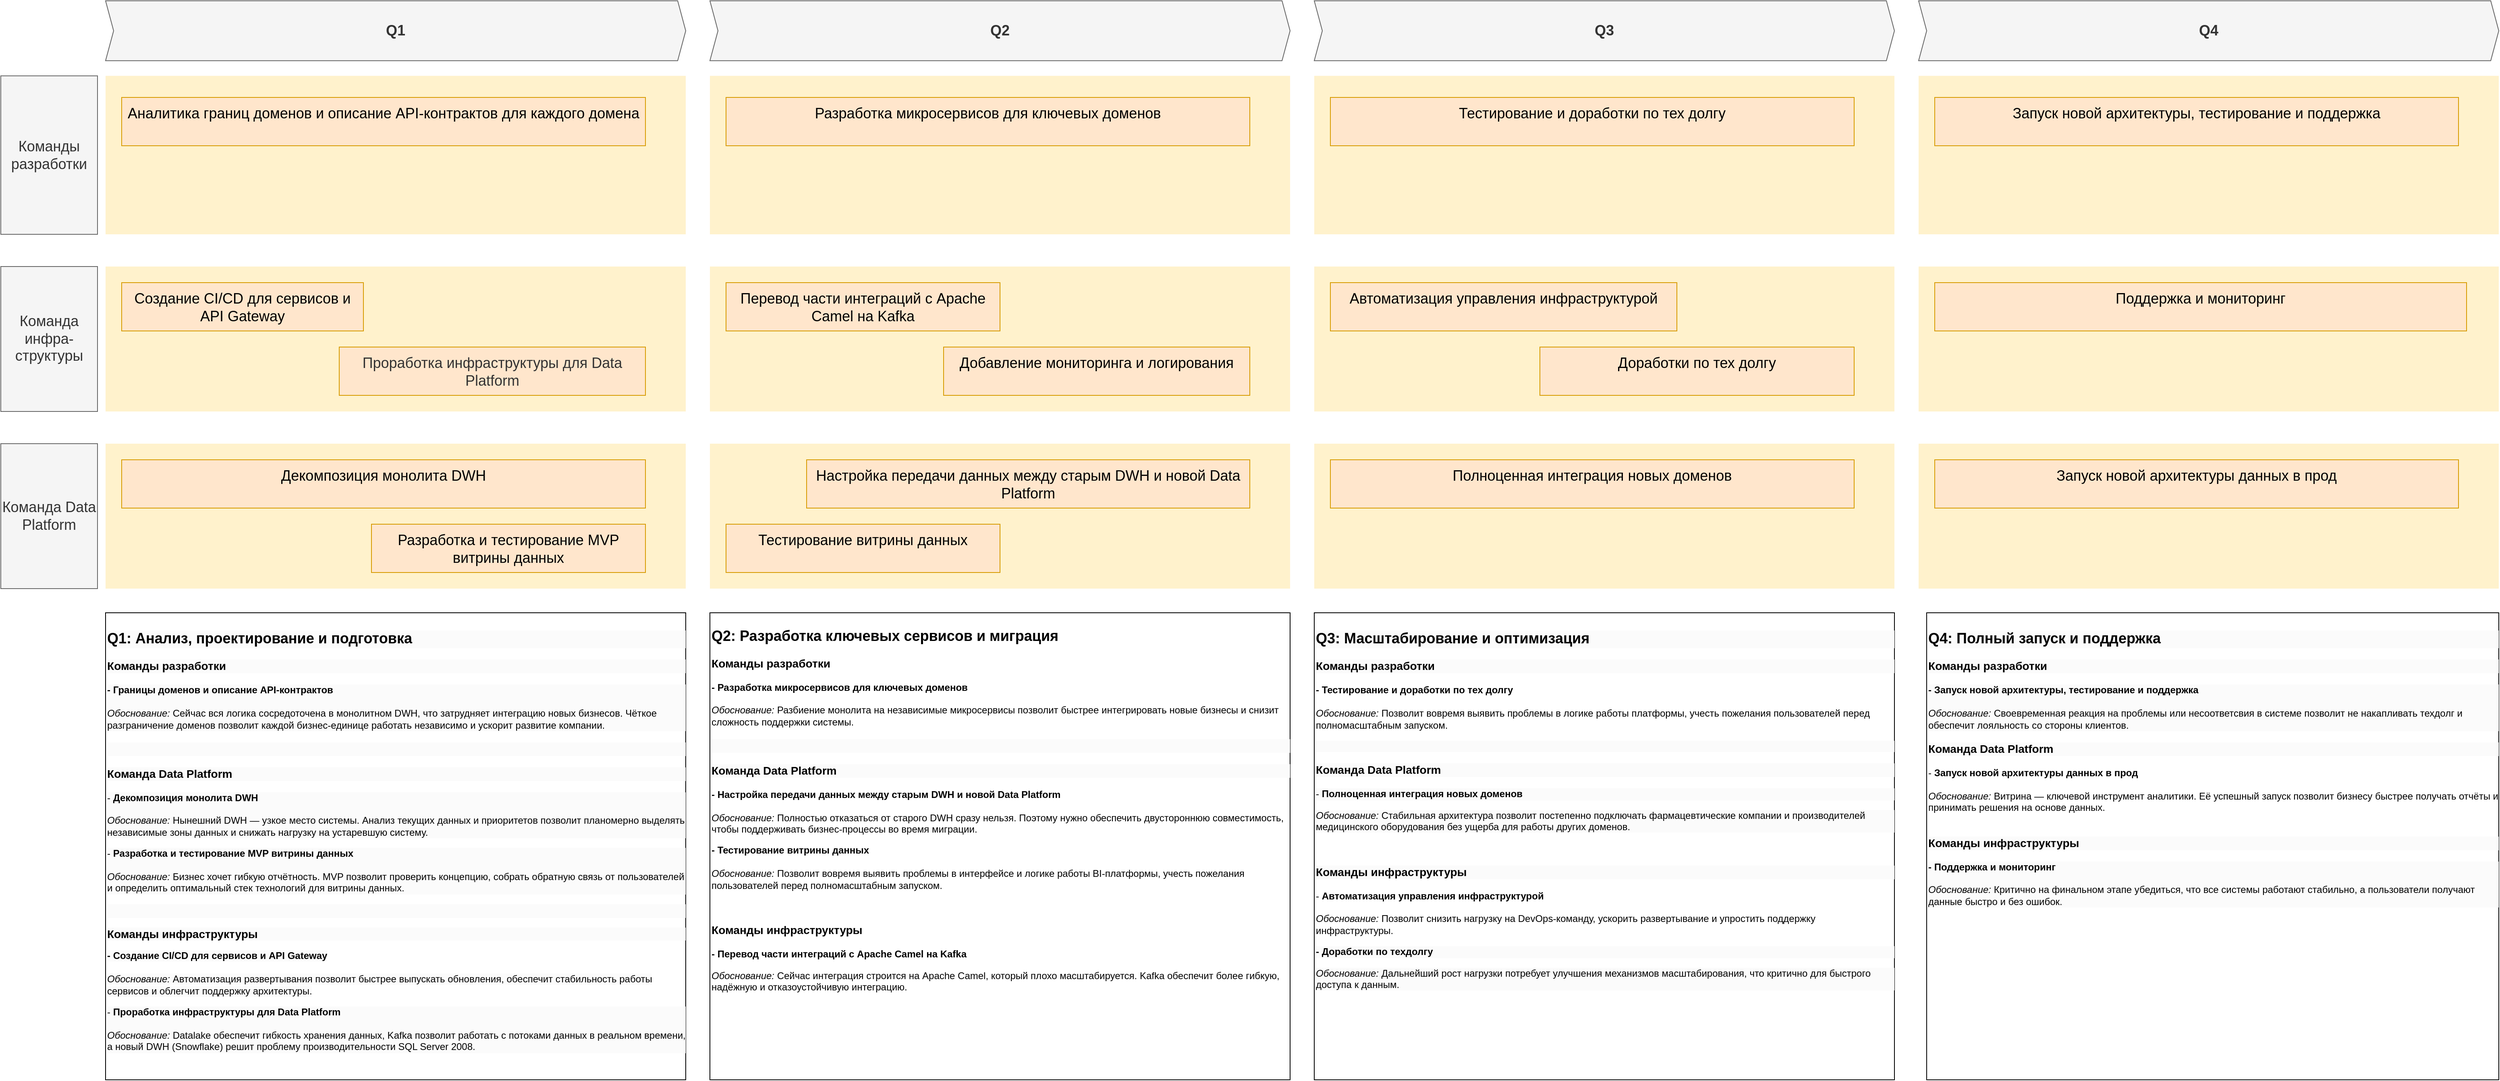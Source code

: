 <mxfile version="26.0.4" pages="2">
  <diagram id="1zcTAVt1k4KSup7FvAfL" name="Roadmap">
    <mxGraphModel dx="5374" dy="3606" grid="1" gridSize="10" guides="1" tooltips="1" connect="1" arrows="1" fold="1" page="1" pageScale="1" pageWidth="3300" pageHeight="2339" math="0" shadow="0">
      <root>
        <mxCell id="3D7FDG2aXA9G618_Kong-0" />
        <mxCell id="3D7FDG2aXA9G618_Kong-1" parent="3D7FDG2aXA9G618_Kong-0" />
        <mxCell id="wGroBH12Sy7-OgBsN0fJ-2" value="" style="shape=rect;fillColor=#fff2cc;strokeColor=none;fontSize=24;html=1;whiteSpace=wrap;align=left;verticalAlign=top;spacing=5;rounded=0;" parent="3D7FDG2aXA9G618_Kong-1" vertex="1">
          <mxGeometry x="-3070" y="-1940" width="720" height="180" as="geometry" />
        </mxCell>
        <mxCell id="wGroBH12Sy7-OgBsN0fJ-4" value="" style="shape=rect;fillColor=#fff2cc;strokeColor=none;fontSize=24;html=1;whiteSpace=wrap;align=left;verticalAlign=top;spacing=5;rounded=0;" parent="3D7FDG2aXA9G618_Kong-1" vertex="1">
          <mxGeometry x="-3070" y="-2176.8" width="720" height="196.8" as="geometry" />
        </mxCell>
        <mxCell id="wGroBH12Sy7-OgBsN0fJ-5" value="&lt;font style=&quot;font-size: 18px;&quot;&gt;&lt;span class=&quot;notion-enable-hover&quot; data-token-index=&quot;0&quot; style=&quot;&quot;&gt;Аналитика&amp;nbsp;&lt;/span&gt;границ доменов и описание API-контрактов для каждого домена&lt;/font&gt;" style="shape=rect;fillColor=#ffe6cc;strokeColor=#d79b00;fontSize=18;html=1;whiteSpace=wrap;align=center;verticalAlign=top;spacing=5;rounded=0;" parent="3D7FDG2aXA9G618_Kong-1" vertex="1">
          <mxGeometry x="-3050" y="-2150" width="650" height="60" as="geometry" />
        </mxCell>
        <mxCell id="wGroBH12Sy7-OgBsN0fJ-7" value="Команды разработки" style="rounded=0;whiteSpace=wrap;html=1;fillColor=#f5f5f5;fontColor=#333333;strokeColor=#666666;fontSize=18;" parent="3D7FDG2aXA9G618_Kong-1" vertex="1">
          <mxGeometry x="-3200" y="-2176.8" width="120" height="196.8" as="geometry" />
        </mxCell>
        <mxCell id="wGroBH12Sy7-OgBsN0fJ-8" value="Команда инфра-структуры" style="rounded=0;whiteSpace=wrap;html=1;fillColor=#f5f5f5;fontColor=#333333;strokeColor=#666666;fontSize=18;" parent="3D7FDG2aXA9G618_Kong-1" vertex="1">
          <mxGeometry x="-3200" y="-1940" width="120" height="180" as="geometry" />
        </mxCell>
        <mxCell id="wGroBH12Sy7-OgBsN0fJ-9" value="Q1" style="shape=step;perimeter=stepPerimeter;whiteSpace=wrap;html=1;fixedSize=1;size=10;fillColor=#f5f5f5;strokeColor=#666666;fontSize=18;fontStyle=1;align=center;rounded=0;fontColor=#333333;" parent="3D7FDG2aXA9G618_Kong-1" vertex="1">
          <mxGeometry x="-3070" y="-2270" width="720" height="74.4" as="geometry" />
        </mxCell>
        <mxCell id="wGroBH12Sy7-OgBsN0fJ-11" value="&lt;span style=&quot;text-align: left;&quot;&gt;&lt;font style=&quot;font-size: 18px;&quot;&gt;Создание CI/CD для сервисов и API Gateway&lt;/font&gt;&lt;/span&gt;" style="shape=rect;fillColor=#ffe6cc;strokeColor=#d79b00;fontSize=18;html=1;whiteSpace=wrap;align=center;verticalAlign=top;spacing=5;rounded=0;" parent="3D7FDG2aXA9G618_Kong-1" vertex="1">
          <mxGeometry x="-3050" y="-1920" width="300" height="60" as="geometry" />
        </mxCell>
        <mxCell id="sVz1z0c3d2uIkkZTd4Aw-2" value="Команда Data Platform" style="rounded=0;whiteSpace=wrap;html=1;fillColor=#f5f5f5;fontColor=#333333;strokeColor=#666666;fontSize=18;" vertex="1" parent="3D7FDG2aXA9G618_Kong-1">
          <mxGeometry x="-3200" y="-1720" width="120" height="180" as="geometry" />
        </mxCell>
        <mxCell id="sVz1z0c3d2uIkkZTd4Aw-6" value="" style="shape=rect;fillColor=#fff2cc;strokeColor=none;fontSize=24;html=1;whiteSpace=wrap;align=left;verticalAlign=top;spacing=5;rounded=0;" vertex="1" parent="3D7FDG2aXA9G618_Kong-1">
          <mxGeometry x="-3070" y="-1720" width="720" height="180" as="geometry" />
        </mxCell>
        <mxCell id="sVz1z0c3d2uIkkZTd4Aw-8" value="&lt;p&gt;&lt;strong style=&quot;background-color: transparent; color: light-dark(rgb(0, 0, 0), rgb(255, 255, 255));&quot;&gt;&lt;font style=&quot;font-size: 18px;&quot;&gt;Q2: Разработка ключевых сервисов и миграция&lt;/font&gt;&lt;/strong&gt;&lt;br&gt;&lt;/p&gt;&lt;h3&gt;&lt;strong&gt;Команды разработки&lt;/strong&gt;&lt;/h3&gt;&lt;p&gt;&lt;strong&gt;- Разработка микросервисов для ключевых доменов&lt;/strong&gt;&lt;br&gt;&lt;br&gt;&lt;em&gt;Обоснование:&lt;/em&gt; Разбиение монолита на независимые микросервисы позволит быстрее интегрировать новые бизнесы и снизит сложность поддержки системы.&lt;/p&gt;&lt;h3 style=&quot;color: rgb(0, 0, 0); background-color: rgb(251, 251, 251);&quot;&gt;&lt;strong&gt;&lt;br&gt;&lt;/strong&gt;&lt;/h3&gt;&lt;h3 style=&quot;color: rgb(0, 0, 0); background-color: rgb(251, 251, 251);&quot;&gt;&lt;strong&gt;Команда Data Platform&lt;/strong&gt;&lt;/h3&gt;&lt;p&gt;&lt;b&gt;- Настройка передачи данных между старым DWH и новой Data Platform&lt;/b&gt;&lt;br&gt;&lt;br&gt;&lt;em&gt;Обоснование:&lt;/em&gt; Полностью отказаться от старого DWH сразу нельзя. Поэтому нужно обеспечить двустороннюю совместимость, чтобы поддерживать бизнес-процессы во время миграции.&lt;/p&gt;&lt;p&gt;&lt;b&gt;- Т&lt;/b&gt;&lt;strong&gt;естирование витрины данных&lt;/strong&gt;&lt;br&gt;&lt;br&gt;&lt;em&gt;Обоснование:&lt;/em&gt; Позволит вовремя выявить проблемы в интерфейсе и логике работы BI-платформы, учесть пожелания пользователей перед полномасштабным запуском.&lt;/p&gt;&lt;br&gt;&lt;h3&gt;&lt;strong&gt;Команды инфраструктуры&lt;/strong&gt;&lt;/h3&gt;&lt;p&gt;&lt;b&gt;&lt;font style=&quot;font-size: 12px;&quot;&gt;&lt;span style=&quot;background-color: transparent; color: light-dark(rgb(0, 0, 0), rgb(255, 255, 255));&quot;&gt;-&amp;nbsp;&lt;/span&gt;&lt;span style=&quot;text-align: center; background-color: transparent; color: light-dark(rgb(0, 0, 0), rgb(255, 255, 255));&quot;&gt;Перевод части интеграций с Apache Camel на Kafka&lt;/span&gt;&lt;/font&gt;&lt;/b&gt;&lt;br&gt;&lt;/p&gt;&lt;p&gt;&lt;em&gt;Обоснование:&lt;/em&gt; Сейчас интеграция строится на Apache Camel, который плохо масштабируется. Kafka обеспечит более гибкую, надёжную и отказоустойчивую интеграцию.&lt;br&gt;&lt;/p&gt;" style="text;whiteSpace=wrap;html=1;fillColor=default;strokeColor=default;" vertex="1" parent="3D7FDG2aXA9G618_Kong-1">
          <mxGeometry x="-2320" y="-1510" width="720" height="580" as="geometry" />
        </mxCell>
        <mxCell id="sVz1z0c3d2uIkkZTd4Aw-10" value="&lt;span style=&quot;text-align: left;&quot;&gt;&lt;font style=&quot;font-size: 18px;&quot;&gt;Разработка и тестирование MVP витрины данных&lt;/font&gt;&lt;/span&gt;" style="shape=rect;fillColor=#ffe6cc;strokeColor=#d79b00;fontSize=18;html=1;whiteSpace=wrap;align=center;verticalAlign=top;spacing=5;rounded=0;" vertex="1" parent="3D7FDG2aXA9G618_Kong-1">
          <mxGeometry x="-2740" y="-1620" width="340" height="60" as="geometry" />
        </mxCell>
        <mxCell id="sVz1z0c3d2uIkkZTd4Aw-11" value="&lt;span style=&quot;text-align: left;&quot;&gt;&lt;font style=&quot;font-size: 18px;&quot;&gt;Декомпозиция монолита DWH&lt;/font&gt;&lt;/span&gt;" style="shape=rect;fillColor=#ffe6cc;strokeColor=#d79b00;fontSize=18;html=1;whiteSpace=wrap;align=center;verticalAlign=top;spacing=5;rounded=0;" vertex="1" parent="3D7FDG2aXA9G618_Kong-1">
          <mxGeometry x="-3050" y="-1700" width="650" height="60" as="geometry" />
        </mxCell>
        <mxCell id="sVz1z0c3d2uIkkZTd4Aw-12" value="&lt;span style=&quot;color: rgb(51, 51, 51);&quot;&gt;Проработка инфраструктуры для Data Platform&lt;/span&gt;" style="shape=rect;fillColor=#ffe6cc;strokeColor=#d79b00;fontSize=18;html=1;whiteSpace=wrap;align=center;verticalAlign=top;spacing=5;rounded=0;" vertex="1" parent="3D7FDG2aXA9G618_Kong-1">
          <mxGeometry x="-2780" y="-1840" width="380" height="60" as="geometry" />
        </mxCell>
        <mxCell id="sVz1z0c3d2uIkkZTd4Aw-13" value="" style="shape=rect;fillColor=#fff2cc;strokeColor=none;fontSize=24;html=1;whiteSpace=wrap;align=left;verticalAlign=top;spacing=5;rounded=0;" vertex="1" parent="3D7FDG2aXA9G618_Kong-1">
          <mxGeometry x="-2320" y="-1940" width="720" height="180" as="geometry" />
        </mxCell>
        <mxCell id="sVz1z0c3d2uIkkZTd4Aw-14" value="" style="shape=rect;fillColor=#fff2cc;strokeColor=none;fontSize=24;html=1;whiteSpace=wrap;align=left;verticalAlign=top;spacing=5;rounded=0;" vertex="1" parent="3D7FDG2aXA9G618_Kong-1">
          <mxGeometry x="-2320" y="-2176.8" width="720" height="196.8" as="geometry" />
        </mxCell>
        <mxCell id="sVz1z0c3d2uIkkZTd4Aw-15" value="&lt;font style=&quot;font-size: 18px;&quot;&gt;Разработка микросервисов для ключевых доменов&lt;/font&gt;" style="shape=rect;fillColor=#ffe6cc;strokeColor=#d79b00;fontSize=18;html=1;whiteSpace=wrap;align=center;verticalAlign=top;spacing=5;rounded=0;" vertex="1" parent="3D7FDG2aXA9G618_Kong-1">
          <mxGeometry x="-2300" y="-2150" width="650" height="60" as="geometry" />
        </mxCell>
        <mxCell id="sVz1z0c3d2uIkkZTd4Aw-16" value="Q2" style="shape=step;perimeter=stepPerimeter;whiteSpace=wrap;html=1;fixedSize=1;size=10;fillColor=#f5f5f5;strokeColor=#666666;fontSize=18;fontStyle=1;align=center;rounded=0;fontColor=#333333;" vertex="1" parent="3D7FDG2aXA9G618_Kong-1">
          <mxGeometry x="-2320" y="-2270" width="720" height="74.4" as="geometry" />
        </mxCell>
        <mxCell id="sVz1z0c3d2uIkkZTd4Aw-17" value="&lt;span style=&quot;background-color: transparent; color: light-dark(rgb(0, 0, 0), rgb(255, 255, 255));&quot;&gt;&lt;font&gt;Перевод части интеграций с Apache Camel на Kafka&lt;/font&gt;&lt;/span&gt;" style="shape=rect;fillColor=#ffe6cc;strokeColor=#d79b00;fontSize=18;html=1;whiteSpace=wrap;align=center;verticalAlign=top;spacing=5;rounded=0;" vertex="1" parent="3D7FDG2aXA9G618_Kong-1">
          <mxGeometry x="-2300" y="-1920" width="340" height="60" as="geometry" />
        </mxCell>
        <mxCell id="sVz1z0c3d2uIkkZTd4Aw-18" value="" style="shape=rect;fillColor=#fff2cc;strokeColor=none;fontSize=24;html=1;whiteSpace=wrap;align=left;verticalAlign=top;spacing=5;rounded=0;" vertex="1" parent="3D7FDG2aXA9G618_Kong-1">
          <mxGeometry x="-2320" y="-1720" width="720" height="180" as="geometry" />
        </mxCell>
        <mxCell id="sVz1z0c3d2uIkkZTd4Aw-20" value="&lt;span style=&quot;background-color: transparent; color: light-dark(rgb(0, 0, 0), rgb(255, 255, 255));&quot;&gt;&lt;font style=&quot;font-size: 18px;&quot;&gt;Настройка передачи данных между старым DWH и новой Data Platform&lt;/font&gt;&lt;/span&gt;" style="shape=rect;fillColor=#ffe6cc;strokeColor=#d79b00;fontSize=18;html=1;whiteSpace=wrap;align=center;verticalAlign=top;spacing=5;rounded=0;" vertex="1" parent="3D7FDG2aXA9G618_Kong-1">
          <mxGeometry x="-2200" y="-1700" width="550" height="60" as="geometry" />
        </mxCell>
        <mxCell id="sVz1z0c3d2uIkkZTd4Aw-21" value="&lt;div style=&quot;text-align: left;&quot;&gt;&lt;span style=&quot;background-color: transparent; color: light-dark(rgb(0, 0, 0), rgb(255, 255, 255));&quot;&gt;&lt;font&gt;Добавление мониторинга и логирования&lt;/font&gt;&lt;/span&gt;&lt;/div&gt;" style="shape=rect;fillColor=#ffe6cc;strokeColor=#d79b00;fontSize=18;html=1;whiteSpace=wrap;align=center;verticalAlign=top;spacing=5;rounded=0;" vertex="1" parent="3D7FDG2aXA9G618_Kong-1">
          <mxGeometry x="-2030" y="-1840" width="380" height="60" as="geometry" />
        </mxCell>
        <mxCell id="sVz1z0c3d2uIkkZTd4Aw-22" value="" style="shape=rect;fillColor=#fff2cc;strokeColor=none;fontSize=24;html=1;whiteSpace=wrap;align=left;verticalAlign=top;spacing=5;rounded=0;" vertex="1" parent="3D7FDG2aXA9G618_Kong-1">
          <mxGeometry x="-1570" y="-1940" width="720" height="180" as="geometry" />
        </mxCell>
        <mxCell id="sVz1z0c3d2uIkkZTd4Aw-23" value="" style="shape=rect;fillColor=#fff2cc;strokeColor=none;fontSize=24;html=1;whiteSpace=wrap;align=left;verticalAlign=top;spacing=5;rounded=0;" vertex="1" parent="3D7FDG2aXA9G618_Kong-1">
          <mxGeometry x="-1570" y="-2176.8" width="720" height="196.8" as="geometry" />
        </mxCell>
        <mxCell id="sVz1z0c3d2uIkkZTd4Aw-24" value="Тестирование и доработки по тех долгу" style="shape=rect;fillColor=#ffe6cc;strokeColor=#d79b00;fontSize=18;html=1;whiteSpace=wrap;align=center;verticalAlign=top;spacing=5;rounded=0;" vertex="1" parent="3D7FDG2aXA9G618_Kong-1">
          <mxGeometry x="-1550" y="-2150" width="650" height="60" as="geometry" />
        </mxCell>
        <mxCell id="sVz1z0c3d2uIkkZTd4Aw-25" value="Q3" style="shape=step;perimeter=stepPerimeter;whiteSpace=wrap;html=1;fixedSize=1;size=10;fillColor=#f5f5f5;strokeColor=#666666;fontSize=18;fontStyle=1;align=center;rounded=0;fontColor=#333333;" vertex="1" parent="3D7FDG2aXA9G618_Kong-1">
          <mxGeometry x="-1570" y="-2270" width="720" height="74.4" as="geometry" />
        </mxCell>
        <mxCell id="sVz1z0c3d2uIkkZTd4Aw-26" value="&lt;font&gt;Автоматизация управления инфраструктурой&lt;/font&gt;" style="shape=rect;fillColor=#ffe6cc;strokeColor=#d79b00;fontSize=18;html=1;whiteSpace=wrap;align=center;verticalAlign=top;spacing=5;rounded=0;" vertex="1" parent="3D7FDG2aXA9G618_Kong-1">
          <mxGeometry x="-1550" y="-1920" width="430" height="60" as="geometry" />
        </mxCell>
        <mxCell id="sVz1z0c3d2uIkkZTd4Aw-27" value="" style="shape=rect;fillColor=#fff2cc;strokeColor=none;fontSize=24;html=1;whiteSpace=wrap;align=left;verticalAlign=top;spacing=5;rounded=0;" vertex="1" parent="3D7FDG2aXA9G618_Kong-1">
          <mxGeometry x="-1570" y="-1720" width="720" height="180" as="geometry" />
        </mxCell>
        <mxCell id="sVz1z0c3d2uIkkZTd4Aw-29" value="&lt;div style=&quot;&quot;&gt;&lt;span style=&quot;background-color: transparent; color: light-dark(rgb(0, 0, 0), rgb(255, 255, 255));&quot;&gt;&lt;font&gt;Полноценная интеграция новых доменов&lt;/font&gt;&lt;/span&gt;&lt;/div&gt;" style="shape=rect;fillColor=#ffe6cc;strokeColor=#d79b00;fontSize=18;html=1;whiteSpace=wrap;align=center;verticalAlign=top;spacing=5;rounded=0;" vertex="1" parent="3D7FDG2aXA9G618_Kong-1">
          <mxGeometry x="-1550" y="-1700" width="650" height="60" as="geometry" />
        </mxCell>
        <mxCell id="sVz1z0c3d2uIkkZTd4Aw-31" value="" style="shape=rect;fillColor=#fff2cc;strokeColor=none;fontSize=24;html=1;whiteSpace=wrap;align=left;verticalAlign=top;spacing=5;rounded=0;" vertex="1" parent="3D7FDG2aXA9G618_Kong-1">
          <mxGeometry x="-820" y="-1940" width="720" height="180" as="geometry" />
        </mxCell>
        <mxCell id="sVz1z0c3d2uIkkZTd4Aw-32" value="" style="shape=rect;fillColor=#fff2cc;strokeColor=none;fontSize=24;html=1;whiteSpace=wrap;align=left;verticalAlign=top;spacing=5;rounded=0;" vertex="1" parent="3D7FDG2aXA9G618_Kong-1">
          <mxGeometry x="-820" y="-2176.8" width="720" height="196.8" as="geometry" />
        </mxCell>
        <mxCell id="sVz1z0c3d2uIkkZTd4Aw-33" value="Запуск новой архитектуры, тестирование и поддержка" style="shape=rect;fillColor=#ffe6cc;strokeColor=#d79b00;fontSize=18;html=1;whiteSpace=wrap;align=center;verticalAlign=top;spacing=5;rounded=0;" vertex="1" parent="3D7FDG2aXA9G618_Kong-1">
          <mxGeometry x="-800" y="-2150" width="650" height="60" as="geometry" />
        </mxCell>
        <mxCell id="sVz1z0c3d2uIkkZTd4Aw-34" value="Q4" style="shape=step;perimeter=stepPerimeter;whiteSpace=wrap;html=1;fixedSize=1;size=10;fillColor=#f5f5f5;strokeColor=#666666;fontSize=18;fontStyle=1;align=center;rounded=0;fontColor=#333333;" vertex="1" parent="3D7FDG2aXA9G618_Kong-1">
          <mxGeometry x="-820" y="-2270" width="720" height="74.4" as="geometry" />
        </mxCell>
        <mxCell id="sVz1z0c3d2uIkkZTd4Aw-35" value="&lt;span style=&quot;text-align: left;&quot;&gt;&lt;font style=&quot;font-size: 18px;&quot;&gt;Поддержка и мониторинг&lt;/font&gt;&lt;/span&gt;" style="shape=rect;fillColor=#ffe6cc;strokeColor=#d79b00;fontSize=18;html=1;whiteSpace=wrap;align=center;verticalAlign=top;spacing=5;rounded=0;" vertex="1" parent="3D7FDG2aXA9G618_Kong-1">
          <mxGeometry x="-800" y="-1920" width="660" height="60" as="geometry" />
        </mxCell>
        <mxCell id="sVz1z0c3d2uIkkZTd4Aw-36" value="" style="shape=rect;fillColor=#fff2cc;strokeColor=none;fontSize=24;html=1;whiteSpace=wrap;align=left;verticalAlign=top;spacing=5;rounded=0;" vertex="1" parent="3D7FDG2aXA9G618_Kong-1">
          <mxGeometry x="-820" y="-1720" width="720" height="180" as="geometry" />
        </mxCell>
        <mxCell id="sVz1z0c3d2uIkkZTd4Aw-38" value="&lt;span style=&quot;text-align: left;&quot;&gt;&lt;font style=&quot;font-size: 18px;&quot;&gt;Запуск новой архитектуры данных в прод&lt;/font&gt;&lt;/span&gt;" style="shape=rect;fillColor=#ffe6cc;strokeColor=#d79b00;fontSize=18;html=1;whiteSpace=wrap;align=center;verticalAlign=top;spacing=5;rounded=0;" vertex="1" parent="3D7FDG2aXA9G618_Kong-1">
          <mxGeometry x="-800" y="-1700" width="650" height="60" as="geometry" />
        </mxCell>
        <mxCell id="sVz1z0c3d2uIkkZTd4Aw-41" value="&lt;span style=&quot;text-align: left;&quot;&gt;&lt;font style=&quot;font-size: 18px;&quot;&gt;Тестирование витрины данных&lt;/font&gt;&lt;/span&gt;" style="shape=rect;fillColor=#ffe6cc;strokeColor=#d79b00;fontSize=18;html=1;whiteSpace=wrap;align=center;verticalAlign=top;spacing=5;rounded=0;" vertex="1" parent="3D7FDG2aXA9G618_Kong-1">
          <mxGeometry x="-2300" y="-1620" width="340" height="60" as="geometry" />
        </mxCell>
        <mxCell id="sVz1z0c3d2uIkkZTd4Aw-44" value="Доработки по тех долгу" style="shape=rect;fillColor=#ffe6cc;strokeColor=#d79b00;fontSize=18;html=1;whiteSpace=wrap;align=center;verticalAlign=top;spacing=5;rounded=0;" vertex="1" parent="3D7FDG2aXA9G618_Kong-1">
          <mxGeometry x="-1290" y="-1840" width="390" height="60" as="geometry" />
        </mxCell>
        <mxCell id="sVz1z0c3d2uIkkZTd4Aw-45" value="&lt;h2 style=&quot;forced-color-adjust: none; color: rgb(0, 0, 0); font-family: Helvetica; font-style: normal; font-variant-ligatures: normal; font-variant-caps: normal; letter-spacing: normal; orphans: 2; text-align: left; text-indent: 0px; text-transform: none; widows: 2; word-spacing: 0px; -webkit-text-stroke-width: 0px; white-space: normal; background-color: rgb(251, 251, 251); text-decoration-thickness: initial; text-decoration-style: initial; text-decoration-color: initial;&quot;&gt;&lt;strong style=&quot;forced-color-adjust: none;&quot;&gt;Q1: Анализ, проектирование и подготовка&lt;/strong&gt;&lt;/h2&gt;&lt;h3 style=&quot;forced-color-adjust: none; color: rgb(0, 0, 0); font-family: Helvetica; font-style: normal; font-variant-ligatures: normal; font-variant-caps: normal; letter-spacing: normal; orphans: 2; text-align: left; text-indent: 0px; text-transform: none; widows: 2; word-spacing: 0px; -webkit-text-stroke-width: 0px; white-space: normal; background-color: rgb(251, 251, 251); text-decoration-thickness: initial; text-decoration-style: initial; text-decoration-color: initial;&quot;&gt;&lt;strong style=&quot;forced-color-adjust: none;&quot;&gt;Команды разработки&lt;/strong&gt;&lt;/h3&gt;&lt;p style=&quot;forced-color-adjust: none; color: rgb(0, 0, 0); font-family: Helvetica; font-size: 12px; font-style: normal; font-variant-ligatures: normal; font-variant-caps: normal; font-weight: 400; letter-spacing: normal; orphans: 2; text-align: left; text-indent: 0px; text-transform: none; widows: 2; word-spacing: 0px; -webkit-text-stroke-width: 0px; white-space: normal; background-color: rgb(251, 251, 251); text-decoration-thickness: initial; text-decoration-style: initial; text-decoration-color: initial;&quot;&gt;&lt;b style=&quot;forced-color-adjust: none;&quot;&gt;- Г&lt;/b&gt;&lt;strong style=&quot;forced-color-adjust: none;&quot;&gt;раницы доменов и описание API-контрактов&lt;/strong&gt;&lt;br style=&quot;forced-color-adjust: none;&quot;&gt;&lt;br style=&quot;forced-color-adjust: none;&quot;&gt;&lt;em style=&quot;forced-color-adjust: none;&quot;&gt;Обоснование:&lt;/em&gt;&lt;span&gt;&amp;nbsp;&lt;/span&gt;Сейчас вся логика сосредоточена в монолитном DWH, что затрудняет интеграцию новых бизнесов. Чёткое разграничение доменов позволит каждой бизнес-единице работать независимо и ускорит развитие компании.&lt;/p&gt;&lt;h3 style=&quot;forced-color-adjust: none; color: rgb(0, 0, 0); font-family: Helvetica; font-style: normal; font-variant-ligatures: normal; font-variant-caps: normal; letter-spacing: normal; orphans: 2; text-align: left; text-indent: 0px; text-transform: none; widows: 2; word-spacing: 0px; -webkit-text-stroke-width: 0px; white-space: normal; background-color: rgb(251, 251, 251); text-decoration-thickness: initial; text-decoration-style: initial; text-decoration-color: initial;&quot;&gt;&lt;strong style=&quot;forced-color-adjust: none;&quot;&gt;&lt;br style=&quot;forced-color-adjust: none;&quot;&gt;&lt;/strong&gt;&lt;/h3&gt;&lt;h3 style=&quot;forced-color-adjust: none; color: rgb(0, 0, 0); font-family: Helvetica; font-style: normal; font-variant-ligatures: normal; font-variant-caps: normal; letter-spacing: normal; orphans: 2; text-align: left; text-indent: 0px; text-transform: none; widows: 2; word-spacing: 0px; -webkit-text-stroke-width: 0px; white-space: normal; background-color: rgb(251, 251, 251); text-decoration-thickness: initial; text-decoration-style: initial; text-decoration-color: initial;&quot;&gt;&lt;strong style=&quot;forced-color-adjust: none;&quot;&gt;Команда Data Platform&lt;/strong&gt;&lt;/h3&gt;&lt;p style=&quot;forced-color-adjust: none; color: rgb(0, 0, 0); font-family: Helvetica; font-size: 12px; font-style: normal; font-variant-ligatures: normal; font-variant-caps: normal; font-weight: 400; letter-spacing: normal; orphans: 2; text-align: left; text-indent: 0px; text-transform: none; widows: 2; word-spacing: 0px; -webkit-text-stroke-width: 0px; white-space: normal; background-color: rgb(251, 251, 251); text-decoration-thickness: initial; text-decoration-style: initial; text-decoration-color: initial;&quot;&gt;-&amp;nbsp;&lt;strong style=&quot;forced-color-adjust: none;&quot;&gt;Декомпозиция монолита DWH&lt;/strong&gt;&lt;br style=&quot;forced-color-adjust: none;&quot;&gt;&lt;br style=&quot;forced-color-adjust: none;&quot;&gt;&lt;em style=&quot;forced-color-adjust: none;&quot;&gt;Обоснование:&lt;/em&gt;&amp;nbsp;Нынешний DWH — узкое место системы. Анализ текущих данных и приоритетов позволит планомерно выделять независимые зоны данных и снижать нагрузку на устаревшую систему.&lt;br style=&quot;forced-color-adjust: none;&quot;&gt;&lt;/p&gt;&lt;p style=&quot;forced-color-adjust: none; color: rgb(0, 0, 0); font-family: Helvetica; font-size: 12px; font-style: normal; font-variant-ligatures: normal; font-variant-caps: normal; font-weight: 400; letter-spacing: normal; orphans: 2; text-align: left; text-indent: 0px; text-transform: none; widows: 2; word-spacing: 0px; -webkit-text-stroke-width: 0px; white-space: normal; background-color: rgb(251, 251, 251); text-decoration-thickness: initial; text-decoration-style: initial; text-decoration-color: initial;&quot;&gt;-&amp;nbsp;&lt;strong style=&quot;forced-color-adjust: none;&quot;&gt;Разработка и тестирование MVP витрины данных&lt;/strong&gt;&lt;br style=&quot;forced-color-adjust: none;&quot;&gt;&lt;br style=&quot;forced-color-adjust: none;&quot;&gt;&lt;em style=&quot;forced-color-adjust: none;&quot;&gt;Обоснование:&lt;/em&gt;&lt;span&gt;&amp;nbsp;&lt;/span&gt;Бизнес хочет гибкую отчётность. MVP позволит проверить концепцию, собрать обратную связь от пользователей и определить оптимальный стек технологий для витрины данных.&lt;/p&gt;&lt;p style=&quot;forced-color-adjust: none; color: rgb(0, 0, 0); font-family: Helvetica; font-size: 12px; font-style: normal; font-variant-ligatures: normal; font-variant-caps: normal; font-weight: 400; letter-spacing: normal; orphans: 2; text-align: left; text-indent: 0px; text-transform: none; widows: 2; word-spacing: 0px; -webkit-text-stroke-width: 0px; white-space: normal; background-color: rgb(251, 251, 251); text-decoration-thickness: initial; text-decoration-style: initial; text-decoration-color: initial;&quot;&gt;&lt;strong style=&quot;forced-color-adjust: none; background-color: transparent; color: light-dark(rgb(0, 0, 0), rgb(255, 255, 255));&quot;&gt;&lt;font style=&quot;forced-color-adjust: none; font-size: 14px;&quot;&gt;&lt;br style=&quot;forced-color-adjust: none;&quot;&gt;&lt;/font&gt;&lt;/strong&gt;&lt;/p&gt;&lt;p style=&quot;forced-color-adjust: none; color: rgb(0, 0, 0); font-family: Helvetica; font-size: 12px; font-style: normal; font-variant-ligatures: normal; font-variant-caps: normal; font-weight: 400; letter-spacing: normal; orphans: 2; text-align: left; text-indent: 0px; text-transform: none; widows: 2; word-spacing: 0px; -webkit-text-stroke-width: 0px; white-space: normal; background-color: rgb(251, 251, 251); text-decoration-thickness: initial; text-decoration-style: initial; text-decoration-color: initial;&quot;&gt;&lt;strong style=&quot;forced-color-adjust: none; background-color: transparent; color: light-dark(rgb(0, 0, 0), rgb(255, 255, 255));&quot;&gt;&lt;font style=&quot;forced-color-adjust: none; font-size: 14px;&quot;&gt;Команды инфраструктуры&lt;/font&gt;&lt;/strong&gt;&lt;br style=&quot;forced-color-adjust: none;&quot;&gt;&lt;/p&gt;&lt;strong style=&quot;forced-color-adjust: none; color: rgb(0, 0, 0); font-family: Helvetica; font-size: 12px; font-style: normal; font-variant-ligatures: normal; font-variant-caps: normal; letter-spacing: normal; orphans: 2; text-align: left; text-indent: 0px; text-transform: none; widows: 2; word-spacing: 0px; -webkit-text-stroke-width: 0px; white-space: normal; background-color: rgb(251, 251, 251); text-decoration-thickness: initial; text-decoration-style: initial; text-decoration-color: initial;&quot;&gt;- Создание CI/CD для сервисов и API Gateway&lt;/strong&gt;&lt;br style=&quot;forced-color-adjust: none; color: rgb(0, 0, 0); font-family: Helvetica; font-size: 12px; font-style: normal; font-variant-ligatures: normal; font-variant-caps: normal; font-weight: 400; letter-spacing: normal; orphans: 2; text-align: left; text-indent: 0px; text-transform: none; widows: 2; word-spacing: 0px; -webkit-text-stroke-width: 0px; white-space: normal; background-color: rgb(251, 251, 251); text-decoration-thickness: initial; text-decoration-style: initial; text-decoration-color: initial;&quot;&gt;&lt;br style=&quot;forced-color-adjust: none; color: rgb(0, 0, 0); font-family: Helvetica; font-size: 12px; font-style: normal; font-variant-ligatures: normal; font-variant-caps: normal; font-weight: 400; letter-spacing: normal; orphans: 2; text-align: left; text-indent: 0px; text-transform: none; widows: 2; word-spacing: 0px; -webkit-text-stroke-width: 0px; white-space: normal; background-color: rgb(251, 251, 251); text-decoration-thickness: initial; text-decoration-style: initial; text-decoration-color: initial;&quot;&gt;&lt;em style=&quot;forced-color-adjust: none; color: rgb(0, 0, 0); font-family: Helvetica; font-size: 12px; font-variant-ligatures: normal; font-variant-caps: normal; font-weight: 400; letter-spacing: normal; orphans: 2; text-align: left; text-indent: 0px; text-transform: none; widows: 2; word-spacing: 0px; -webkit-text-stroke-width: 0px; white-space: normal; background-color: rgb(251, 251, 251); text-decoration-thickness: initial; text-decoration-style: initial; text-decoration-color: initial;&quot;&gt;Обоснование:&lt;/em&gt;&lt;span style=&quot;color: rgb(0, 0, 0); font-family: Helvetica; font-size: 12px; font-style: normal; font-variant-ligatures: normal; font-variant-caps: normal; font-weight: 400; letter-spacing: normal; orphans: 2; text-align: left; text-indent: 0px; text-transform: none; widows: 2; word-spacing: 0px; -webkit-text-stroke-width: 0px; white-space: normal; background-color: rgb(251, 251, 251); text-decoration-thickness: initial; text-decoration-style: initial; text-decoration-color: initial; display: inline !important; float: none;&quot;&gt;&amp;nbsp;&lt;/span&gt;&lt;span style=&quot;color: rgb(0, 0, 0); font-family: Helvetica; font-size: 12px; font-style: normal; font-variant-ligatures: normal; font-variant-caps: normal; font-weight: 400; letter-spacing: normal; orphans: 2; text-align: left; text-indent: 0px; text-transform: none; widows: 2; word-spacing: 0px; -webkit-text-stroke-width: 0px; white-space: normal; background-color: rgb(251, 251, 251); text-decoration-thickness: initial; text-decoration-style: initial; text-decoration-color: initial; display: inline !important; float: none;&quot;&gt;Автоматизация развертывания позволит быстрее выпускать обновления, обеспечит стабильность работы сервисов и облегчит поддержку архитектуры.&lt;/span&gt;&lt;br style=&quot;forced-color-adjust: none; color: rgb(0, 0, 0); font-family: Helvetica; font-size: 12px; font-style: normal; font-variant-ligatures: normal; font-variant-caps: normal; font-weight: 400; letter-spacing: normal; orphans: 2; text-align: left; text-indent: 0px; text-transform: none; widows: 2; word-spacing: 0px; -webkit-text-stroke-width: 0px; white-space: normal; background-color: rgb(251, 251, 251); text-decoration-thickness: initial; text-decoration-style: initial; text-decoration-color: initial;&quot;&gt;&lt;p style=&quot;forced-color-adjust: none; color: rgb(0, 0, 0); font-family: Helvetica; font-size: 12px; font-style: normal; font-variant-ligatures: normal; font-variant-caps: normal; font-weight: 400; letter-spacing: normal; orphans: 2; text-align: left; text-indent: 0px; text-transform: none; widows: 2; word-spacing: 0px; -webkit-text-stroke-width: 0px; white-space: normal; background-color: rgb(251, 251, 251); text-decoration-thickness: initial; text-decoration-style: initial; text-decoration-color: initial;&quot;&gt;-&amp;nbsp;&lt;strong style=&quot;forced-color-adjust: none;&quot;&gt;Проработка инфраструктуры для Data Platform&lt;/strong&gt;&lt;br style=&quot;forced-color-adjust: none;&quot;&gt;&lt;br style=&quot;forced-color-adjust: none;&quot;&gt;&lt;em style=&quot;forced-color-adjust: none;&quot;&gt;Обоснование:&lt;/em&gt;&lt;span&gt;&amp;nbsp;&lt;/span&gt;Datalake обеспечит гибкость хранения данных, Kafka позволит работать с потоками данных в реальном времени, а новый DWH (Snowflake) решит проблему производительности SQL Server 2008.&lt;/p&gt;&lt;br class=&quot;Apple-interchange-newline&quot;&gt;" style="text;whiteSpace=wrap;html=1;fillColor=default;strokeColor=default;" vertex="1" parent="3D7FDG2aXA9G618_Kong-1">
          <mxGeometry x="-3070" y="-1510" width="720" height="580" as="geometry" />
        </mxCell>
        <mxCell id="sVz1z0c3d2uIkkZTd4Aw-46" value="&lt;h2 style=&quot;forced-color-adjust: none; color: rgb(0, 0, 0); font-family: Helvetica; font-style: normal; font-variant-ligatures: normal; font-variant-caps: normal; letter-spacing: normal; orphans: 2; text-align: left; text-indent: 0px; text-transform: none; widows: 2; word-spacing: 0px; -webkit-text-stroke-width: 0px; white-space: normal; background-color: rgb(251, 251, 251); text-decoration-thickness: initial; text-decoration-style: initial; text-decoration-color: initial;&quot;&gt;&lt;strong style=&quot;forced-color-adjust: none;&quot;&gt;Q3: Масштабирование и оптимизация&lt;/strong&gt;&lt;/h2&gt;&lt;h3 style=&quot;forced-color-adjust: none; color: rgb(0, 0, 0); font-family: Helvetica; font-style: normal; font-variant-ligatures: normal; font-variant-caps: normal; letter-spacing: normal; orphans: 2; text-align: left; text-indent: 0px; text-transform: none; widows: 2; word-spacing: 0px; -webkit-text-stroke-width: 0px; white-space: normal; background-color: rgb(251, 251, 251); text-decoration-thickness: initial; text-decoration-style: initial; text-decoration-color: initial;&quot;&gt;&lt;strong style=&quot;forced-color-adjust: none;&quot;&gt;Команды разработки&lt;/strong&gt;&lt;/h3&gt;&lt;b&gt;- Т&lt;/b&gt;&lt;strong&gt;естирование и доработки по тех долгу&lt;/strong&gt;&lt;br&gt;&lt;br&gt;&lt;em&gt;Обоснование:&lt;/em&gt;&amp;nbsp;Позволит вовремя выявить проблемы в логике работы платформы, учесть пожелания пользователей перед полномасштабным запуском.&lt;div&gt;&lt;p style=&quot;forced-color-adjust: none; color: rgb(0, 0, 0); font-family: Helvetica; font-size: 12px; font-style: normal; font-variant-ligatures: normal; font-variant-caps: normal; font-weight: 400; letter-spacing: normal; orphans: 2; text-align: left; text-indent: 0px; text-transform: none; widows: 2; word-spacing: 0px; -webkit-text-stroke-width: 0px; white-space: normal; background-color: rgb(251, 251, 251); text-decoration-thickness: initial; text-decoration-style: initial; text-decoration-color: initial;&quot;&gt;&lt;br&gt;&lt;/p&gt;&lt;h3 style=&quot;color: rgb(0, 0, 0); background-color: rgb(251, 251, 251);&quot;&gt;&lt;strong&gt;Команда Data Platform&lt;/strong&gt;&lt;/h3&gt;&lt;div&gt;&lt;p style=&quot;color: rgb(0, 0, 0); background-color: rgb(251, 251, 251);&quot;&gt;-&amp;nbsp;&lt;strong style=&quot;color: light-dark(rgb(0, 0, 0), rgb(0, 0, 0));&quot;&gt;Полноценная интеграция новых доменов&lt;/strong&gt;&lt;/p&gt;&lt;p style=&quot;color: rgb(0, 0, 0); background-color: rgb(251, 251, 251);&quot;&gt;&lt;em&gt;Обоснование:&lt;/em&gt;&amp;nbsp;Стабильная архитектура позволит постепенно подключать фармацевтические компании и производителей медицинского оборудования без ущерба для работы других доменов.&lt;/p&gt;&lt;/div&gt;&lt;div&gt;&lt;strong&gt;&lt;br&gt;&lt;/strong&gt;&lt;/div&gt;&lt;h3 style=&quot;forced-color-adjust: none; color: rgb(0, 0, 0); font-family: Helvetica; font-style: normal; font-variant-ligatures: normal; font-variant-caps: normal; letter-spacing: normal; orphans: 2; text-align: left; text-indent: 0px; text-transform: none; widows: 2; word-spacing: 0px; -webkit-text-stroke-width: 0px; white-space: normal; background-color: rgb(251, 251, 251); text-decoration-thickness: initial; text-decoration-style: initial; text-decoration-color: initial;&quot;&gt;&lt;strong style=&quot;forced-color-adjust: none;&quot;&gt;Команды инфраструктуры&lt;/strong&gt;&lt;/h3&gt;&lt;div&gt;&lt;strong style=&quot;forced-color-adjust: none;&quot;&gt;&lt;span style=&quot;font-weight: 400;&quot;&gt;-&amp;nbsp;&lt;/span&gt;&lt;strong&gt;Автоматизация управления инфраструктурой&lt;/strong&gt;&lt;br style=&quot;font-weight: 400;&quot;&gt;&lt;br style=&quot;font-weight: 400;&quot;&gt;&lt;em style=&quot;font-weight: 400;&quot;&gt;Обоснование:&lt;/em&gt;&lt;span style=&quot;font-weight: 400;&quot;&gt;&amp;nbsp;&lt;/span&gt;&lt;span style=&quot;font-weight: 400;&quot;&gt;Позволит снизить нагрузку на DevOps-команду, ускорить развертывание и упростить поддержку инфраструктуры.&lt;/span&gt;&lt;br&gt;&lt;/strong&gt;&lt;/div&gt;&lt;p style=&quot;forced-color-adjust: none; color: rgb(0, 0, 0); font-family: Helvetica; font-size: 12px; font-style: normal; font-variant-ligatures: normal; font-variant-caps: normal; letter-spacing: normal; orphans: 2; text-align: left; text-indent: 0px; text-transform: none; widows: 2; word-spacing: 0px; -webkit-text-stroke-width: 0px; white-space: normal; background-color: rgb(251, 251, 251); text-decoration-thickness: initial; text-decoration-style: initial; text-decoration-color: initial;&quot;&gt;&lt;b&gt;- Доработки по техдолгу&lt;/b&gt;&lt;/p&gt;&lt;p style=&quot;forced-color-adjust: none; color: rgb(0, 0, 0); font-family: Helvetica; font-size: 12px; font-style: normal; font-variant-ligatures: normal; font-variant-caps: normal; letter-spacing: normal; orphans: 2; text-align: left; text-indent: 0px; text-transform: none; widows: 2; word-spacing: 0px; -webkit-text-stroke-width: 0px; white-space: normal; background-color: rgb(251, 251, 251); text-decoration-thickness: initial; text-decoration-style: initial; text-decoration-color: initial;&quot;&gt;&lt;em style=&quot;font-weight: 400; forced-color-adjust: none;&quot;&gt;Обоснование:&lt;/em&gt;&lt;span style=&quot;font-weight: 400;&quot;&gt;&amp;nbsp;&lt;/span&gt;Дальнейший рост нагрузки потребует улучшения механизмов масштабирования, что критично для быстрого доступа к данным.&amp;nbsp;&lt;/p&gt;&lt;/div&gt;" style="text;whiteSpace=wrap;html=1;fillColor=default;gradientColor=none;strokeColor=default;" vertex="1" parent="3D7FDG2aXA9G618_Kong-1">
          <mxGeometry x="-1570" y="-1510" width="720" height="580" as="geometry" />
        </mxCell>
        <mxCell id="sVz1z0c3d2uIkkZTd4Aw-47" value="&lt;h2 style=&quot;forced-color-adjust: none; color: rgb(0, 0, 0); font-family: Helvetica; font-style: normal; font-variant-ligatures: normal; font-variant-caps: normal; letter-spacing: normal; orphans: 2; text-align: left; text-indent: 0px; text-transform: none; widows: 2; word-spacing: 0px; -webkit-text-stroke-width: 0px; white-space: normal; text-decoration-thickness: initial; text-decoration-style: initial; text-decoration-color: initial; background-color: rgb(251, 251, 251);&quot;&gt;&lt;strong style=&quot;forced-color-adjust: none;&quot;&gt;Q4: Полный запуск и поддержка&lt;/strong&gt;&lt;/h2&gt;&lt;h3 style=&quot;forced-color-adjust: none; color: rgb(0, 0, 0); font-family: Helvetica; font-style: normal; font-variant-ligatures: normal; font-variant-caps: normal; letter-spacing: normal; orphans: 2; text-align: left; text-indent: 0px; text-transform: none; widows: 2; word-spacing: 0px; -webkit-text-stroke-width: 0px; white-space: normal; text-decoration-thickness: initial; text-decoration-style: initial; text-decoration-color: initial; background-color: rgb(251, 251, 251);&quot;&gt;&lt;strong style=&quot;forced-color-adjust: none;&quot;&gt;Команды разработки&lt;/strong&gt;&lt;/h3&gt;&lt;p style=&quot;forced-color-adjust: none; color: rgb(0, 0, 0); font-family: Helvetica; font-size: 12px; font-style: normal; font-variant-ligatures: normal; font-variant-caps: normal; font-weight: 400; letter-spacing: normal; orphans: 2; text-align: left; text-indent: 0px; text-transform: none; widows: 2; word-spacing: 0px; -webkit-text-stroke-width: 0px; white-space: normal; text-decoration-thickness: initial; text-decoration-style: initial; text-decoration-color: initial; background-color: rgb(251, 251, 251);&quot;&gt;&lt;strong style=&quot;forced-color-adjust: none;&quot;&gt;- Запуск новой архитектуры, тестирование и поддержка&lt;/strong&gt;&lt;br style=&quot;forced-color-adjust: none;&quot;&gt;&lt;br style=&quot;forced-color-adjust: none;&quot;&gt;&lt;em style=&quot;forced-color-adjust: none;&quot;&gt;Обоснование:&lt;/em&gt;&lt;span style=&quot;forced-color-adjust: none;&quot;&gt;&amp;nbsp;Своевременная реакция на проблемы или несоответсвия в системе позволит не накапливать техдолг и обеспечит лояльность со стороны клиентов.&amp;nbsp;&lt;/span&gt;&lt;/p&gt;&lt;h3 style=&quot;color: rgb(0, 0, 0); background-color: rgb(251, 251, 251);&quot;&gt;&lt;strong&gt;Команда Data Platform&lt;/strong&gt;&lt;/h3&gt;&lt;div&gt;-&amp;nbsp;&lt;strong&gt;Запуск новой архитектуры данных в прод&lt;/strong&gt;&lt;br&gt;&lt;br&gt;&lt;em&gt;Обоснование:&lt;/em&gt;&amp;nbsp;Витрина — ключевой инструмент аналитики. Её успешный запуск позволит бизнесу быстрее получать отчёты и принимать решения на основе данных.&lt;strong&gt;&lt;br&gt;&lt;/strong&gt;&lt;/div&gt;&lt;div&gt;&lt;strong&gt;&lt;br&gt;&lt;/strong&gt;&lt;/div&gt;&lt;h3 style=&quot;forced-color-adjust: none; color: rgb(0, 0, 0); font-family: Helvetica; font-style: normal; font-variant-ligatures: normal; font-variant-caps: normal; letter-spacing: normal; orphans: 2; text-align: left; text-indent: 0px; text-transform: none; widows: 2; word-spacing: 0px; -webkit-text-stroke-width: 0px; white-space: normal; text-decoration-thickness: initial; text-decoration-style: initial; text-decoration-color: initial; background-color: rgb(251, 251, 251);&quot;&gt;&lt;strong style=&quot;forced-color-adjust: none;&quot;&gt;Команды инфраструктуры&lt;/strong&gt;&lt;/h3&gt;&lt;p style=&quot;forced-color-adjust: none; color: rgb(0, 0, 0); font-family: Helvetica; font-size: 12px; font-style: normal; font-variant-ligatures: normal; font-variant-caps: normal; font-weight: 400; letter-spacing: normal; orphans: 2; text-align: left; text-indent: 0px; text-transform: none; widows: 2; word-spacing: 0px; -webkit-text-stroke-width: 0px; white-space: normal; text-decoration-thickness: initial; text-decoration-style: initial; text-decoration-color: initial; background-color: rgb(251, 251, 251);&quot;&gt;&lt;strong style=&quot;forced-color-adjust: none;&quot;&gt;- Поддержка и мониторинг&lt;/strong&gt;&lt;br style=&quot;forced-color-adjust: none;&quot;&gt;&lt;br style=&quot;forced-color-adjust: none;&quot;&gt;&lt;em style=&quot;forced-color-adjust: none;&quot;&gt;Обоснование:&lt;/em&gt;&lt;span style=&quot;forced-color-adjust: none;&quot;&gt;&amp;nbsp;&lt;/span&gt;Критично на финальном этапе убедиться, что все системы работают стабильно, а пользователи получают данные быстро и без ошибок.&lt;/p&gt;" style="text;whiteSpace=wrap;html=1;fillColor=default;strokeColor=default;" vertex="1" parent="3D7FDG2aXA9G618_Kong-1">
          <mxGeometry x="-810" y="-1510" width="710" height="580" as="geometry" />
        </mxCell>
      </root>
    </mxGraphModel>
  </diagram>
  <diagram id="6faDem5PxRRIMGQd80wj" name="Roadmap_change">
    <mxGraphModel grid="1" page="1" gridSize="10" guides="1" tooltips="1" connect="1" arrows="1" fold="1" pageScale="1" pageWidth="3300" pageHeight="2339" math="0" shadow="0">
      <root>
        <mxCell id="0" />
        <mxCell id="1" parent="0" />
        <mxCell id="QlwB00z0-otb056kdUWZ-19" value="" style="shape=rect;fillColor=#fff2cc;strokeColor=none;fontSize=24;html=1;whiteSpace=wrap;align=left;verticalAlign=top;spacing=5;rounded=0;" vertex="1" parent="1">
          <mxGeometry x="-2500" y="-530" width="1620" height="190" as="geometry" />
        </mxCell>
        <mxCell id="QlwB00z0-otb056kdUWZ-18" value="" style="shape=rect;fillColor=#fff2cc;strokeColor=none;fontSize=24;html=1;whiteSpace=wrap;align=left;verticalAlign=top;spacing=5;rounded=0;" vertex="1" parent="1">
          <mxGeometry x="-2500" y="-730" width="1620" height="180" as="geometry" />
        </mxCell>
        <mxCell id="QlwB00z0-otb056kdUWZ-17" value="" style="shape=rect;fillColor=#fff2cc;strokeColor=none;fontSize=24;html=1;whiteSpace=wrap;align=left;verticalAlign=top;spacing=5;rounded=0;" vertex="1" parent="1">
          <mxGeometry x="-2500" y="-930" width="1610" height="180" as="geometry" />
        </mxCell>
        <mxCell id="QlwB00z0-otb056kdUWZ-3" value="" style="shape=rect;fillColor=#fff2cc;strokeColor=none;fontSize=24;html=1;whiteSpace=wrap;align=left;verticalAlign=top;spacing=5;rounded=0;" vertex="1" parent="1">
          <mxGeometry x="-2500" y="-1146.8" width="1610" height="196.8" as="geometry" />
        </mxCell>
        <mxCell id="QlwB00z0-otb056kdUWZ-4" value="T1 - API сервиса интеграции депозитов АБС" style="shape=rect;fillColor=#ffe6cc;strokeColor=#d79b00;fontSize=18;html=1;whiteSpace=wrap;align=left;verticalAlign=top;spacing=5;rounded=0;" vertex="1" parent="1">
          <mxGeometry x="-2480" y="-1120" width="390" height="50" as="geometry" />
        </mxCell>
        <mxCell id="QlwB00z0-otb056kdUWZ-5" value="T2 - Передача файлов на SFTP-сервер" style="shape=rect;fillColor=#ffe6cc;strokeColor=#d79b00;fontSize=18;html=1;whiteSpace=wrap;align=center;verticalAlign=top;spacing=5;rounded=0;" vertex="1" parent="1">
          <mxGeometry x="-2120" y="-1040" width="550" height="60" as="geometry" />
        </mxCell>
        <mxCell id="QlwB00z0-otb056kdUWZ-6" value="АБС&lt;div&gt;Сервис интеграции депозитов&lt;/div&gt;" style="rounded=0;whiteSpace=wrap;html=1;fillColor=#f5f5f5;fontColor=#333333;strokeColor=#666666;fontSize=18;" vertex="1" parent="1">
          <mxGeometry x="-2630" y="-1146.8" width="120" height="196.8" as="geometry" />
        </mxCell>
        <mxCell id="QlwB00z0-otb056kdUWZ-7" value="SFTP" style="rounded=0;whiteSpace=wrap;html=1;fillColor=#f5f5f5;fontColor=#333333;strokeColor=#666666;fontSize=18;" vertex="1" parent="1">
          <mxGeometry x="-2630" y="-930" width="120" height="180" as="geometry" />
        </mxCell>
        <mxCell id="QlwB00z0-otb056kdUWZ-8" value="Q2" style="shape=step;perimeter=stepPerimeter;whiteSpace=wrap;html=1;fixedSize=1;size=10;fillColor=#f5f5f5;strokeColor=#666666;fontSize=18;fontStyle=1;align=center;rounded=0;fontColor=#333333;" vertex="1" parent="1">
          <mxGeometry x="-2500" y="-1240" width="1610" height="74.4" as="geometry" />
        </mxCell>
        <mxCell id="QlwB00z0-otb056kdUWZ-11" value="T5 - Вывод ставок пользователю системы колл-центра" style="shape=rect;fillColor=#ffe6cc;strokeColor=#d79b00;fontSize=18;html=1;whiteSpace=wrap;align=center;verticalAlign=top;spacing=5;rounded=0;" vertex="1" parent="1">
          <mxGeometry x="-1860" y="-640" width="940" height="50" as="geometry" />
        </mxCell>
        <mxCell id="QlwB00z0-otb056kdUWZ-12" value="T4 - Получение ставок через API интеграции АБС" style="shape=rect;fillColor=#ffe6cc;strokeColor=#d79b00;fontSize=18;html=1;whiteSpace=wrap;align=center;verticalAlign=top;spacing=5;rounded=0;" vertex="1" parent="1">
          <mxGeometry x="-2060" y="-720" width="480" height="60" as="geometry" />
        </mxCell>
        <mxCell id="QlwB00z0-otb056kdUWZ-13" value="T6 - Получение файлов с SFTP для операторов партнера" style="shape=rect;fillColor=#ffe6cc;strokeColor=#d79b00;fontSize=18;html=1;whiteSpace=wrap;align=center;verticalAlign=top;spacing=5;rounded=0;" vertex="1" parent="1">
          <mxGeometry x="-1560" y="-470" width="640" height="50" as="geometry" />
        </mxCell>
        <mxCell id="QlwB00z0-otb056kdUWZ-14" value="Система колл-центра" style="rounded=0;whiteSpace=wrap;html=1;fillColor=#f5f5f5;fontColor=#333333;strokeColor=#666666;fontSize=18;" vertex="1" parent="1">
          <mxGeometry x="-2630" y="-730" width="120" height="180" as="geometry" />
        </mxCell>
        <mxCell id="QlwB00z0-otb056kdUWZ-15" value="Система&amp;nbsp; партнерского колл-центра" style="rounded=0;whiteSpace=wrap;html=1;fillColor=#f5f5f5;fontColor=#333333;strokeColor=#666666;fontSize=18;" vertex="1" parent="1">
          <mxGeometry x="-2630" y="-530" width="120" height="190" as="geometry" />
        </mxCell>
        <mxCell id="QlwB00z0-otb056kdUWZ-16" value="T3 - Развернуть SFTP сервер" style="shape=rect;fillColor=#ffe6cc;strokeColor=#d79b00;fontSize=18;html=1;whiteSpace=wrap;align=center;verticalAlign=top;spacing=5;rounded=0;" vertex="1" parent="1">
          <mxGeometry x="-2400" y="-910" width="280" height="60" as="geometry" />
        </mxCell>
      </root>
    </mxGraphModel>
  </diagram>
</mxfile>
